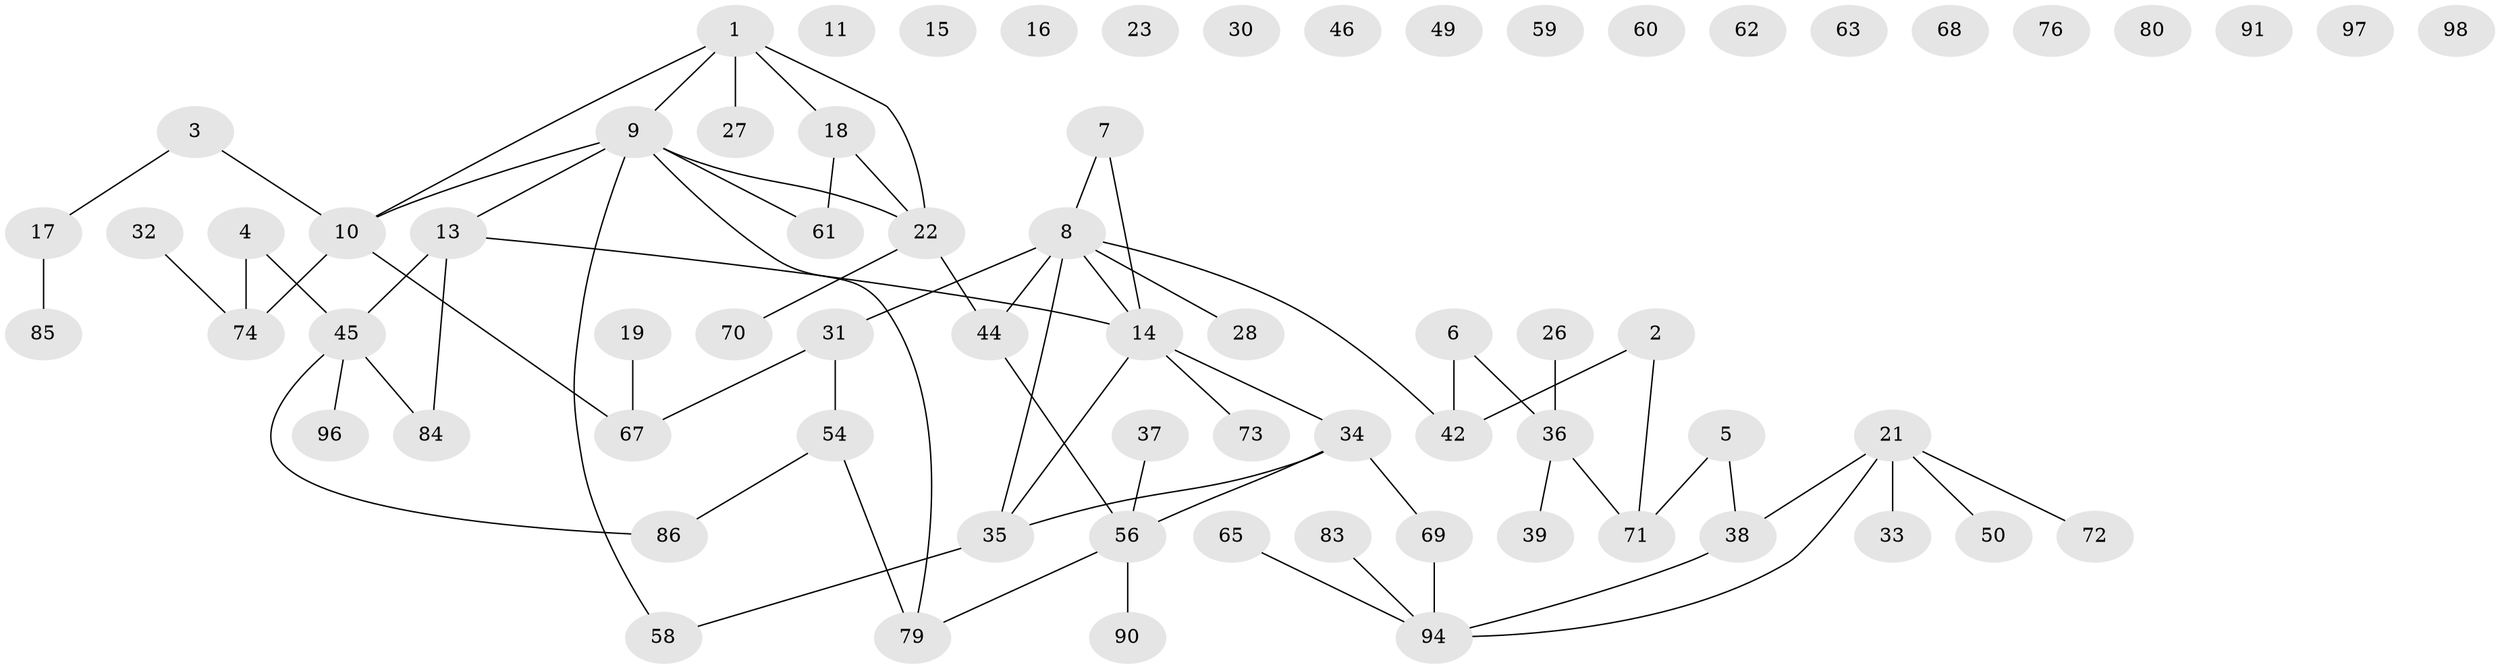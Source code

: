 // original degree distribution, {4: 0.14, 2: 0.22, 1: 0.26, 3: 0.18, 5: 0.04, 6: 0.01, 0: 0.15}
// Generated by graph-tools (version 1.1) at 2025/41/03/06/25 10:41:25]
// undirected, 70 vertices, 71 edges
graph export_dot {
graph [start="1"]
  node [color=gray90,style=filled];
  1 [super="+40"];
  2;
  3;
  4 [super="+41"];
  5 [super="+48"];
  6 [super="+12"];
  7 [super="+66"];
  8 [super="+78"];
  9 [super="+25"];
  10 [super="+52"];
  11 [super="+53"];
  13 [super="+87"];
  14 [super="+88"];
  15 [super="+20"];
  16;
  17 [super="+43"];
  18 [super="+51"];
  19;
  21 [super="+29"];
  22 [super="+24"];
  23;
  26;
  27;
  28;
  30;
  31;
  32;
  33;
  34 [super="+81"];
  35 [super="+82"];
  36 [super="+64"];
  37 [super="+77"];
  38;
  39 [super="+92"];
  42;
  44;
  45 [super="+47"];
  46;
  49;
  50 [super="+100"];
  54 [super="+55"];
  56 [super="+57"];
  58;
  59;
  60;
  61;
  62;
  63;
  65;
  67;
  68;
  69;
  70;
  71 [super="+75"];
  72;
  73;
  74 [super="+93"];
  76;
  79 [super="+95"];
  80;
  83;
  84;
  85;
  86 [super="+89"];
  90;
  91;
  94 [super="+99"];
  96;
  97;
  98;
  1 -- 9;
  1 -- 10;
  1 -- 22;
  1 -- 18;
  1 -- 27;
  2 -- 42;
  2 -- 71;
  3 -- 10;
  3 -- 17;
  4 -- 45;
  4 -- 74;
  5 -- 38;
  5 -- 71;
  6 -- 42 [weight=2];
  6 -- 36;
  7 -- 14;
  7 -- 8;
  8 -- 28;
  8 -- 31;
  8 -- 44;
  8 -- 42;
  8 -- 35;
  8 -- 14;
  9 -- 58;
  9 -- 10;
  9 -- 61;
  9 -- 22;
  9 -- 79;
  9 -- 13;
  10 -- 67;
  10 -- 74 [weight=2];
  13 -- 45;
  13 -- 84;
  13 -- 14;
  14 -- 73;
  14 -- 35;
  14 -- 34;
  17 -- 85;
  18 -- 22;
  18 -- 61;
  19 -- 67;
  21 -- 33;
  21 -- 38;
  21 -- 72;
  21 -- 94;
  21 -- 50;
  22 -- 44;
  22 -- 70;
  26 -- 36;
  31 -- 54;
  31 -- 67;
  32 -- 74;
  34 -- 35;
  34 -- 56;
  34 -- 69;
  35 -- 58;
  36 -- 71;
  36 -- 39;
  37 -- 56;
  38 -- 94;
  44 -- 56;
  45 -- 84;
  45 -- 96;
  45 -- 86;
  54 -- 86;
  54 -- 79;
  56 -- 90;
  56 -- 79;
  65 -- 94;
  69 -- 94;
  83 -- 94;
}
